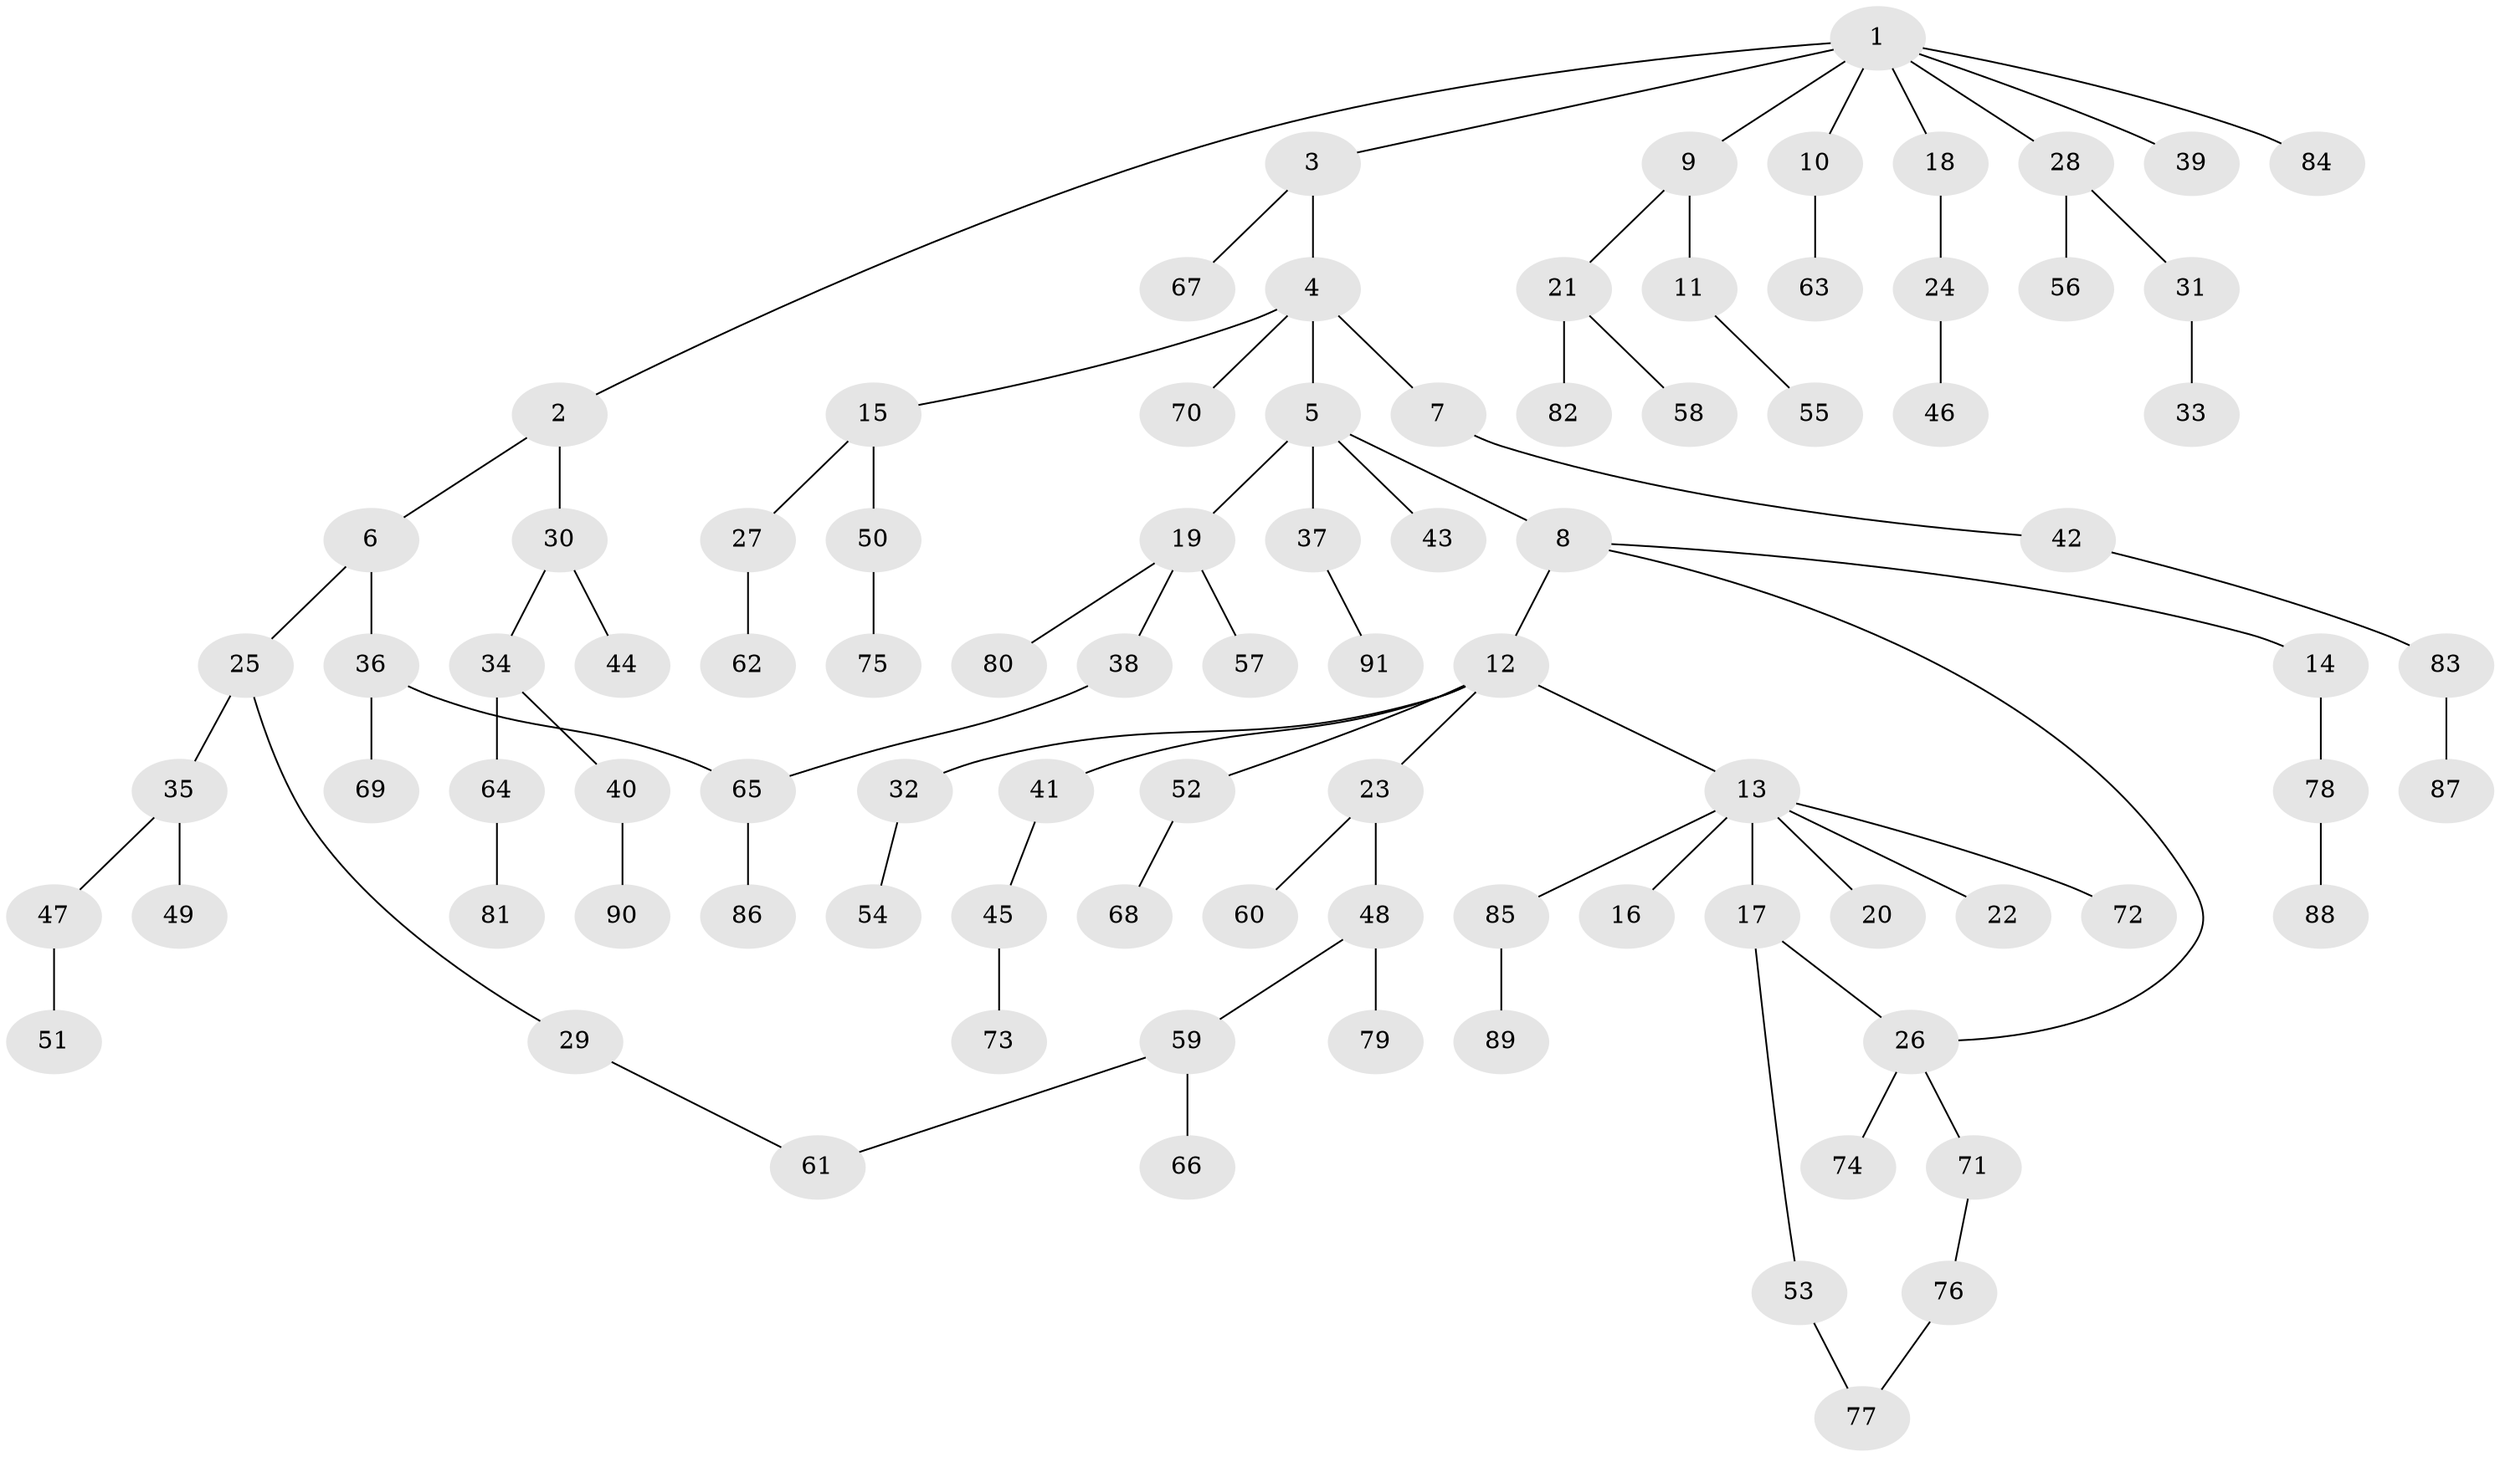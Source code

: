 // coarse degree distribution, {6: 0.037037037037037035, 4: 0.07407407407407407, 3: 0.1111111111111111, 7: 0.037037037037037035, 1: 0.5555555555555556, 5: 0.037037037037037035, 2: 0.14814814814814814}
// Generated by graph-tools (version 1.1) at 2025/17/03/04/25 18:17:00]
// undirected, 91 vertices, 94 edges
graph export_dot {
graph [start="1"]
  node [color=gray90,style=filled];
  1;
  2;
  3;
  4;
  5;
  6;
  7;
  8;
  9;
  10;
  11;
  12;
  13;
  14;
  15;
  16;
  17;
  18;
  19;
  20;
  21;
  22;
  23;
  24;
  25;
  26;
  27;
  28;
  29;
  30;
  31;
  32;
  33;
  34;
  35;
  36;
  37;
  38;
  39;
  40;
  41;
  42;
  43;
  44;
  45;
  46;
  47;
  48;
  49;
  50;
  51;
  52;
  53;
  54;
  55;
  56;
  57;
  58;
  59;
  60;
  61;
  62;
  63;
  64;
  65;
  66;
  67;
  68;
  69;
  70;
  71;
  72;
  73;
  74;
  75;
  76;
  77;
  78;
  79;
  80;
  81;
  82;
  83;
  84;
  85;
  86;
  87;
  88;
  89;
  90;
  91;
  1 -- 2;
  1 -- 3;
  1 -- 9;
  1 -- 10;
  1 -- 18;
  1 -- 28;
  1 -- 39;
  1 -- 84;
  2 -- 6;
  2 -- 30;
  3 -- 4;
  3 -- 67;
  4 -- 5;
  4 -- 7;
  4 -- 15;
  4 -- 70;
  5 -- 8;
  5 -- 19;
  5 -- 37;
  5 -- 43;
  6 -- 25;
  6 -- 36;
  7 -- 42;
  8 -- 12;
  8 -- 14;
  8 -- 26;
  9 -- 11;
  9 -- 21;
  10 -- 63;
  11 -- 55;
  12 -- 13;
  12 -- 23;
  12 -- 32;
  12 -- 41;
  12 -- 52;
  13 -- 16;
  13 -- 17;
  13 -- 20;
  13 -- 22;
  13 -- 72;
  13 -- 85;
  14 -- 78;
  15 -- 27;
  15 -- 50;
  17 -- 53;
  17 -- 26;
  18 -- 24;
  19 -- 38;
  19 -- 57;
  19 -- 80;
  21 -- 58;
  21 -- 82;
  23 -- 48;
  23 -- 60;
  24 -- 46;
  25 -- 29;
  25 -- 35;
  26 -- 71;
  26 -- 74;
  27 -- 62;
  28 -- 31;
  28 -- 56;
  29 -- 61;
  30 -- 34;
  30 -- 44;
  31 -- 33;
  32 -- 54;
  34 -- 40;
  34 -- 64;
  35 -- 47;
  35 -- 49;
  36 -- 69;
  36 -- 65;
  37 -- 91;
  38 -- 65;
  40 -- 90;
  41 -- 45;
  42 -- 83;
  45 -- 73;
  47 -- 51;
  48 -- 59;
  48 -- 79;
  50 -- 75;
  52 -- 68;
  53 -- 77;
  59 -- 66;
  59 -- 61;
  64 -- 81;
  65 -- 86;
  71 -- 76;
  76 -- 77;
  78 -- 88;
  83 -- 87;
  85 -- 89;
}
